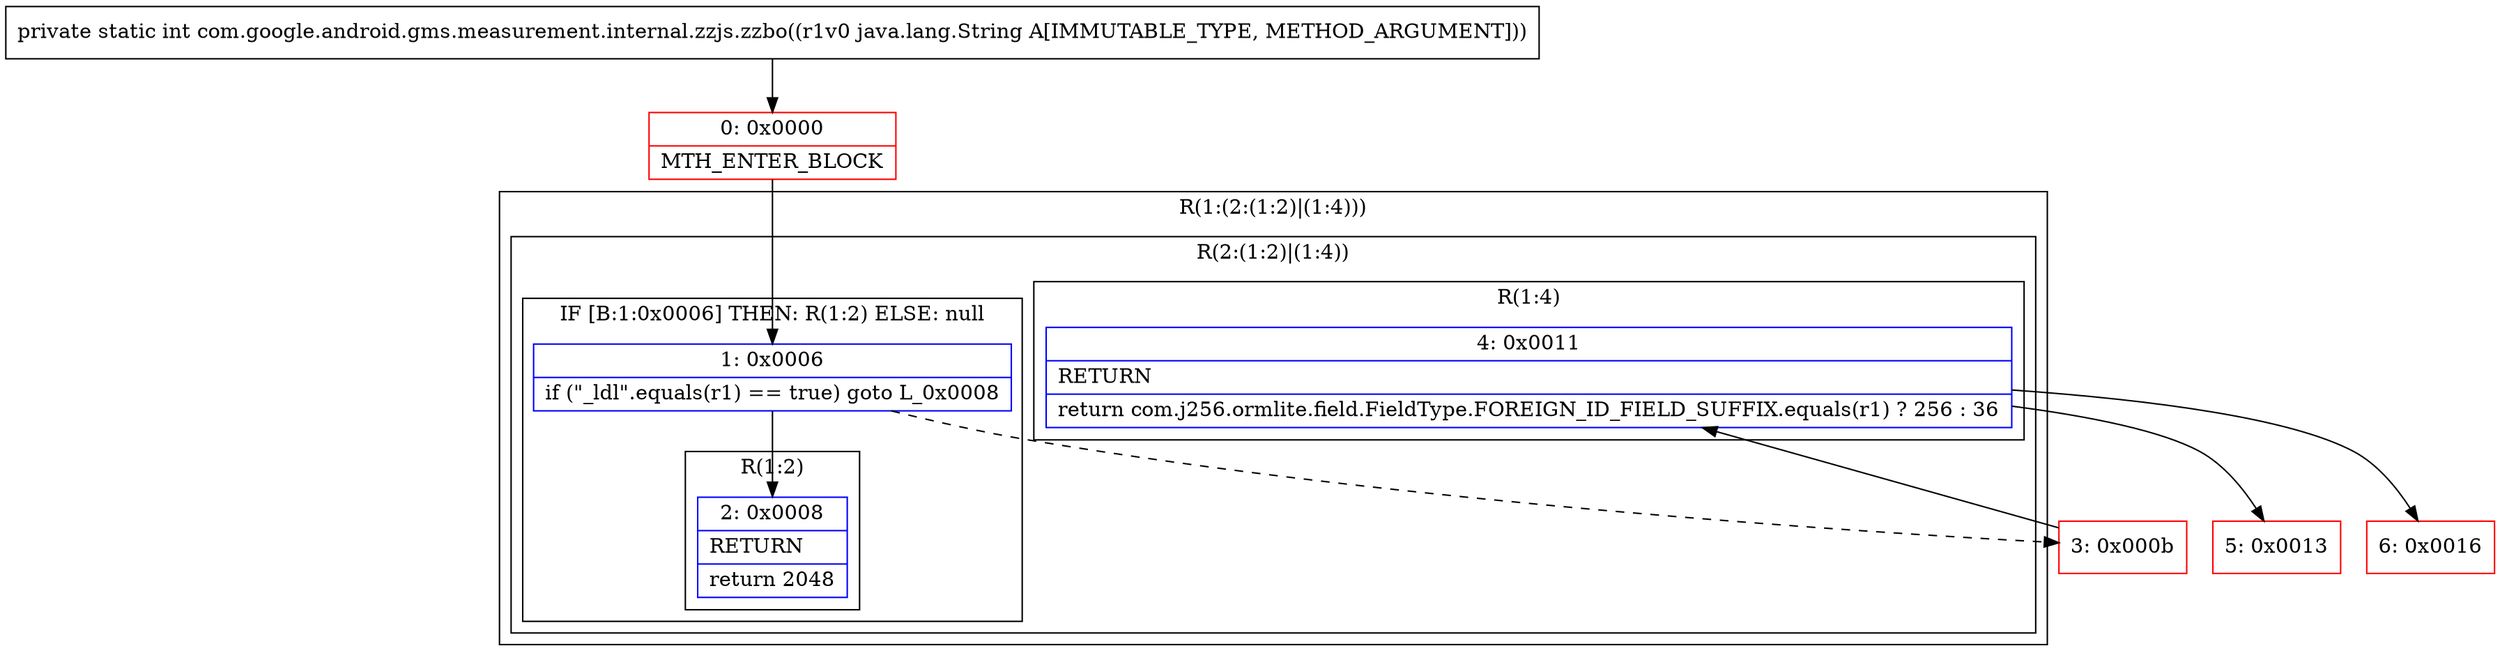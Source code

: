 digraph "CFG forcom.google.android.gms.measurement.internal.zzjs.zzbo(Ljava\/lang\/String;)I" {
subgraph cluster_Region_1479971602 {
label = "R(1:(2:(1:2)|(1:4)))";
node [shape=record,color=blue];
subgraph cluster_Region_1201845013 {
label = "R(2:(1:2)|(1:4))";
node [shape=record,color=blue];
subgraph cluster_IfRegion_1859361863 {
label = "IF [B:1:0x0006] THEN: R(1:2) ELSE: null";
node [shape=record,color=blue];
Node_1 [shape=record,label="{1\:\ 0x0006|if (\"_ldl\".equals(r1) == true) goto L_0x0008\l}"];
subgraph cluster_Region_958745849 {
label = "R(1:2)";
node [shape=record,color=blue];
Node_2 [shape=record,label="{2\:\ 0x0008|RETURN\l|return 2048\l}"];
}
}
subgraph cluster_Region_1432872652 {
label = "R(1:4)";
node [shape=record,color=blue];
Node_4 [shape=record,label="{4\:\ 0x0011|RETURN\l|return com.j256.ormlite.field.FieldType.FOREIGN_ID_FIELD_SUFFIX.equals(r1) ? 256 : 36\l}"];
}
}
}
Node_0 [shape=record,color=red,label="{0\:\ 0x0000|MTH_ENTER_BLOCK\l}"];
Node_3 [shape=record,color=red,label="{3\:\ 0x000b}"];
Node_5 [shape=record,color=red,label="{5\:\ 0x0013}"];
Node_6 [shape=record,color=red,label="{6\:\ 0x0016}"];
MethodNode[shape=record,label="{private static int com.google.android.gms.measurement.internal.zzjs.zzbo((r1v0 java.lang.String A[IMMUTABLE_TYPE, METHOD_ARGUMENT])) }"];
MethodNode -> Node_0;
Node_1 -> Node_2;
Node_1 -> Node_3[style=dashed];
Node_4 -> Node_5;
Node_4 -> Node_6;
Node_0 -> Node_1;
Node_3 -> Node_4;
}

